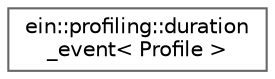 digraph "Graphical Class Hierarchy"
{
 // INTERACTIVE_SVG=YES
 // LATEX_PDF_SIZE
  bgcolor="transparent";
  edge [fontname=Helvetica,fontsize=10,labelfontname=Helvetica,labelfontsize=10];
  node [fontname=Helvetica,fontsize=10,shape=box,height=0.2,width=0.4];
  rankdir="LR";
  Node0 [id="Node000000",label="ein::profiling::duration\l_event\< Profile \>",height=0.2,width=0.4,color="grey40", fillcolor="white", style="filled",URL="$structein_1_1profiling_1_1duration__event.html",tooltip=" "];
}
